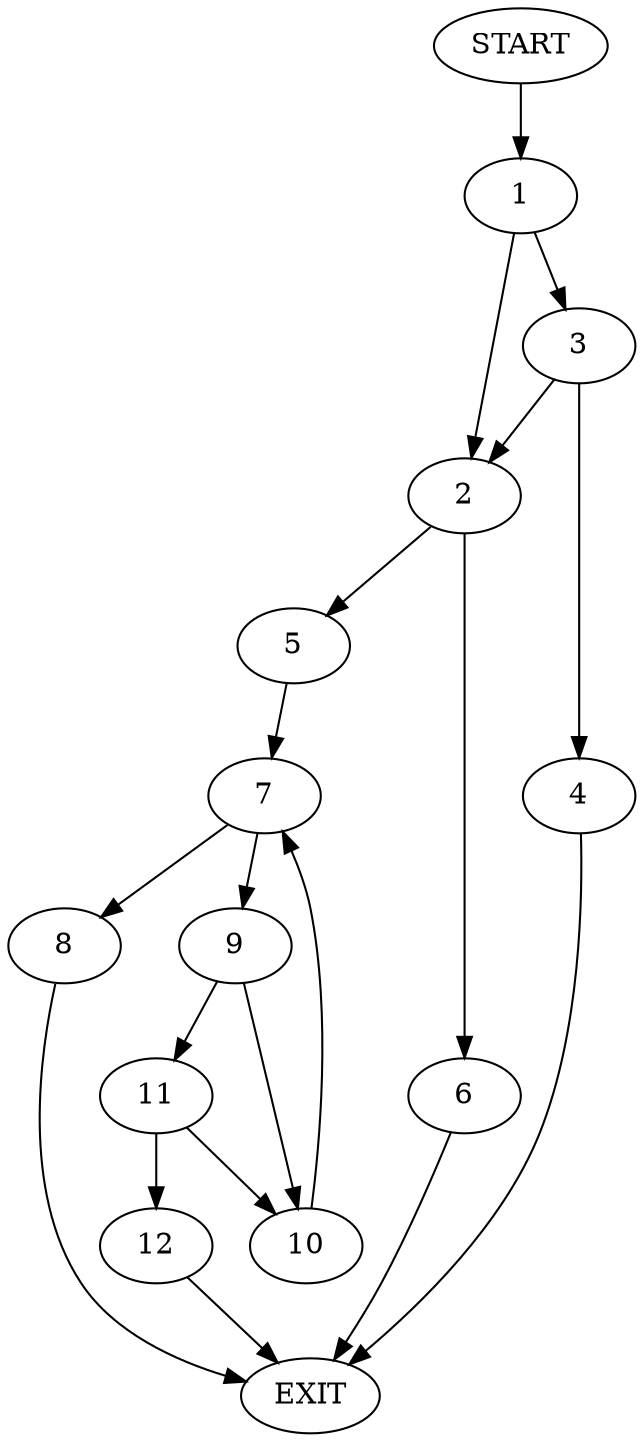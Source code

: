 digraph {
0 [label="START"]
13 [label="EXIT"]
0 -> 1
1 -> 2
1 -> 3
3 -> 4
3 -> 2
2 -> 5
2 -> 6
4 -> 13
6 -> 13
5 -> 7
7 -> 8
7 -> 9
9 -> 10
9 -> 11
8 -> 13
11 -> 10
11 -> 12
10 -> 7
12 -> 13
}
